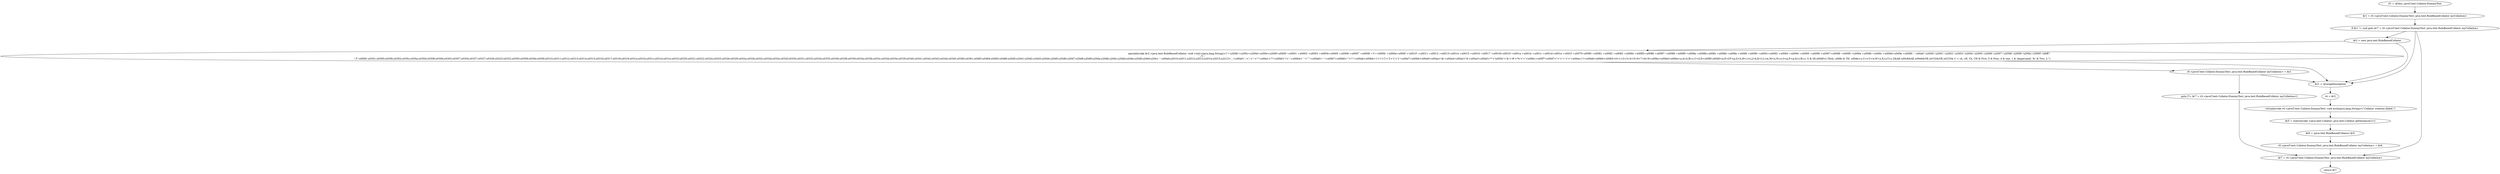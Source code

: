 digraph "unitGraph" {
    "r0 := @this: javaT.text.Collator.DummyTest"
    "$r1 = r0.<javaT.text.Collator.DummyTest: java.text.RuleBasedCollator myCollation>"
    "if $r1 != null goto $r7 = r0.<javaT.text.Collator.DummyTest: java.text.RuleBasedCollator myCollation>"
    "$r2 = new java.text.RuleBasedCollator"
    "specialinvoke $r2.<java.text.RuleBasedCollator: void <init>(java.lang.String)>(\"=\'\u200b\'=\u200c=\u200d=\u200e=\u200f=\u0000 =\u0001 =\u0002 =\u0003 =\u0004=\u0005 =\u0006 =\u0007 =\u0008 =\'\t\'=\'\u000b\' =\u000e=\u000f =\'\u0010\' =\u0011 =\u0012 =\u0013=\u0014 =\u0015 =\u0016 =\u0017 =\u0018=\u0019 =\u001a =\u001b =\u001c =\u001d=\u001e =\u001f =\u007f=\u0080 =\u0081 =\u0082 =\u0083 =\u0084 =\u0085=\u0086 =\u0087 =\u0088 =\u0089 =\u008a =\u008b=\u008c =\u008d =\u008e =\u008f =\u0090 =\u0091=\u0092 =\u0093 =\u0094 =\u0095 =\u0096 =\u0097=\u0098 =\u0099 =\u009a =\u009b =\u009c =\u009d=\u009e =\u009f;\' \';\'\u00a0\';\'\u2000\';\'\u2001\';\'\u2002\';\'\u2003\';\'\u2004\';\'\u2005\';\'\u2006\';\'\u2007\';\'\u2008\';\'\u2009\';\'\u200a\';\'\u3000\';\'\ufeff\';\'\r\' ;\'\t\' ;\'\n\';\'\f\';\'\u000b\';\u0301;\u0300;\u0306;\u0302;\u030c;\u030a;\u030d;\u0308;\u030b;\u0303;\u0307;\u0304;\u0337;\u0327;\u0328;\u0323;\u0332;\u0305;\u0309;\u030e;\u030f;\u0310;\u0311;\u0312;\u0313;\u0314;\u0315;\u0316;\u0317;\u0318;\u0319;\u031a;\u031b;\u031c;\u031d;\u031e;\u031f;\u0320;\u0321;\u0322;\u0324;\u0325;\u0326;\u0329;\u032a;\u032b;\u032c;\u032d;\u032e;\u032f;\u0330;\u0331;\u0333;\u0334;\u0335;\u0336;\u0338;\u0339;\u033a;\u033b;\u033c;\u033d;\u033e;\u033f;\u0340;\u0341;\u0342;\u0343;\u0344;\u0345;\u0360;\u0361;\u0483;\u0484;\u0485;\u0486;\u20d0;\u20d1;\u20d2;\u20d3;\u20d4;\u20d5;\u20d6;\u20d7;\u20d8;\u20d9;\u20da;\u20db;\u20dc;\u20dd;\u20de;\u20df;\u20e0;\u20e1,\'-\';\u00ad;\u2010;\u2011;\u2012;\u2013;\u2014;\u2015;\u2212<\'_\'<\u00af<\',\'<\';\'<\':\'<\'!\'<\u00a1<\'?\'<\u00bf<\'/\'<\'.\'<\u00b4<\'`\'<\'^\'<\u00a8<\'~\'<\u00b7<\u00b8<\'\'\'<\'\\\"\'<\u00ab<\u00bb<\'(\'<\')\'<\'[\'<\']\'<\'{\'<\'}\'<\u00a7<\u00b6<\u00a9<\u00ae<\'@\'<\u00a4<\u00a2<\'$\'<\u00a3<\u00a5<\'*\'<\'\\u005c\'<\'&\'<\'#\'<\'%\'<\'+\'<\u00b1<\u00f7<\u00d7<\'<\'<\'=\'<\'>\'<\u00ac<\'|\'<\u00a6<\u00b0<\u00b5<0<1<2<3<4<5<6<7<8<9<\u00bc<\u00bd<\u00be<a,A<b,B<c,C<d,D<\u00f0,\u00d0<e,E<f,F<g,G<h,H<i,I<j,J<k,K<l,L<m,M<n,N<o,O<p,P<q,Q<r,R<s, S & SS,\u00df<t,T&th, \u00fe & TH, \u00de<u,U<v,V<w,W<x,X<y,Y<z,Z&AE,\u00c6&AE,\u00e6&OE,\u0152&OE,\u0153& C < ch, cH, Ch, CH & Five, 5 & Four, 4 & one, 1 & Ampersand; \'&\' & Two, 2 \")"
    "r0.<javaT.text.Collator.DummyTest: java.text.RuleBasedCollator myCollation> = $r2"
    "goto [?= $r7 = r0.<javaT.text.Collator.DummyTest: java.text.RuleBasedCollator myCollation>]"
    "$r3 := @caughtexception"
    "r4 = $r3"
    "virtualinvoke r0.<javaT.text.Collator.DummyTest: void errln(java.lang.String)>(\"Collator creation failed.\")"
    "$r5 = staticinvoke <java.text.Collator: java.text.Collator getInstance()>()"
    "$r6 = (java.text.RuleBasedCollator) $r5"
    "r0.<javaT.text.Collator.DummyTest: java.text.RuleBasedCollator myCollation> = $r6"
    "$r7 = r0.<javaT.text.Collator.DummyTest: java.text.RuleBasedCollator myCollation>"
    "return $r7"
    "r0 := @this: javaT.text.Collator.DummyTest"->"$r1 = r0.<javaT.text.Collator.DummyTest: java.text.RuleBasedCollator myCollation>";
    "$r1 = r0.<javaT.text.Collator.DummyTest: java.text.RuleBasedCollator myCollation>"->"if $r1 != null goto $r7 = r0.<javaT.text.Collator.DummyTest: java.text.RuleBasedCollator myCollation>";
    "if $r1 != null goto $r7 = r0.<javaT.text.Collator.DummyTest: java.text.RuleBasedCollator myCollation>"->"$r2 = new java.text.RuleBasedCollator";
    "if $r1 != null goto $r7 = r0.<javaT.text.Collator.DummyTest: java.text.RuleBasedCollator myCollation>"->"$r7 = r0.<javaT.text.Collator.DummyTest: java.text.RuleBasedCollator myCollation>";
    "if $r1 != null goto $r7 = r0.<javaT.text.Collator.DummyTest: java.text.RuleBasedCollator myCollation>"->"$r3 := @caughtexception";
    "$r2 = new java.text.RuleBasedCollator"->"specialinvoke $r2.<java.text.RuleBasedCollator: void <init>(java.lang.String)>(\"=\'\u200b\'=\u200c=\u200d=\u200e=\u200f=\u0000 =\u0001 =\u0002 =\u0003 =\u0004=\u0005 =\u0006 =\u0007 =\u0008 =\'\t\'=\'\u000b\' =\u000e=\u000f =\'\u0010\' =\u0011 =\u0012 =\u0013=\u0014 =\u0015 =\u0016 =\u0017 =\u0018=\u0019 =\u001a =\u001b =\u001c =\u001d=\u001e =\u001f =\u007f=\u0080 =\u0081 =\u0082 =\u0083 =\u0084 =\u0085=\u0086 =\u0087 =\u0088 =\u0089 =\u008a =\u008b=\u008c =\u008d =\u008e =\u008f =\u0090 =\u0091=\u0092 =\u0093 =\u0094 =\u0095 =\u0096 =\u0097=\u0098 =\u0099 =\u009a =\u009b =\u009c =\u009d=\u009e =\u009f;\' \';\'\u00a0\';\'\u2000\';\'\u2001\';\'\u2002\';\'\u2003\';\'\u2004\';\'\u2005\';\'\u2006\';\'\u2007\';\'\u2008\';\'\u2009\';\'\u200a\';\'\u3000\';\'\ufeff\';\'\r\' ;\'\t\' ;\'\n\';\'\f\';\'\u000b\';\u0301;\u0300;\u0306;\u0302;\u030c;\u030a;\u030d;\u0308;\u030b;\u0303;\u0307;\u0304;\u0337;\u0327;\u0328;\u0323;\u0332;\u0305;\u0309;\u030e;\u030f;\u0310;\u0311;\u0312;\u0313;\u0314;\u0315;\u0316;\u0317;\u0318;\u0319;\u031a;\u031b;\u031c;\u031d;\u031e;\u031f;\u0320;\u0321;\u0322;\u0324;\u0325;\u0326;\u0329;\u032a;\u032b;\u032c;\u032d;\u032e;\u032f;\u0330;\u0331;\u0333;\u0334;\u0335;\u0336;\u0338;\u0339;\u033a;\u033b;\u033c;\u033d;\u033e;\u033f;\u0340;\u0341;\u0342;\u0343;\u0344;\u0345;\u0360;\u0361;\u0483;\u0484;\u0485;\u0486;\u20d0;\u20d1;\u20d2;\u20d3;\u20d4;\u20d5;\u20d6;\u20d7;\u20d8;\u20d9;\u20da;\u20db;\u20dc;\u20dd;\u20de;\u20df;\u20e0;\u20e1,\'-\';\u00ad;\u2010;\u2011;\u2012;\u2013;\u2014;\u2015;\u2212<\'_\'<\u00af<\',\'<\';\'<\':\'<\'!\'<\u00a1<\'?\'<\u00bf<\'/\'<\'.\'<\u00b4<\'`\'<\'^\'<\u00a8<\'~\'<\u00b7<\u00b8<\'\'\'<\'\\\"\'<\u00ab<\u00bb<\'(\'<\')\'<\'[\'<\']\'<\'{\'<\'}\'<\u00a7<\u00b6<\u00a9<\u00ae<\'@\'<\u00a4<\u00a2<\'$\'<\u00a3<\u00a5<\'*\'<\'\\u005c\'<\'&\'<\'#\'<\'%\'<\'+\'<\u00b1<\u00f7<\u00d7<\'<\'<\'=\'<\'>\'<\u00ac<\'|\'<\u00a6<\u00b0<\u00b5<0<1<2<3<4<5<6<7<8<9<\u00bc<\u00bd<\u00be<a,A<b,B<c,C<d,D<\u00f0,\u00d0<e,E<f,F<g,G<h,H<i,I<j,J<k,K<l,L<m,M<n,N<o,O<p,P<q,Q<r,R<s, S & SS,\u00df<t,T&th, \u00fe & TH, \u00de<u,U<v,V<w,W<x,X<y,Y<z,Z&AE,\u00c6&AE,\u00e6&OE,\u0152&OE,\u0153& C < ch, cH, Ch, CH & Five, 5 & Four, 4 & one, 1 & Ampersand; \'&\' & Two, 2 \")";
    "$r2 = new java.text.RuleBasedCollator"->"$r3 := @caughtexception";
    "specialinvoke $r2.<java.text.RuleBasedCollator: void <init>(java.lang.String)>(\"=\'\u200b\'=\u200c=\u200d=\u200e=\u200f=\u0000 =\u0001 =\u0002 =\u0003 =\u0004=\u0005 =\u0006 =\u0007 =\u0008 =\'\t\'=\'\u000b\' =\u000e=\u000f =\'\u0010\' =\u0011 =\u0012 =\u0013=\u0014 =\u0015 =\u0016 =\u0017 =\u0018=\u0019 =\u001a =\u001b =\u001c =\u001d=\u001e =\u001f =\u007f=\u0080 =\u0081 =\u0082 =\u0083 =\u0084 =\u0085=\u0086 =\u0087 =\u0088 =\u0089 =\u008a =\u008b=\u008c =\u008d =\u008e =\u008f =\u0090 =\u0091=\u0092 =\u0093 =\u0094 =\u0095 =\u0096 =\u0097=\u0098 =\u0099 =\u009a =\u009b =\u009c =\u009d=\u009e =\u009f;\' \';\'\u00a0\';\'\u2000\';\'\u2001\';\'\u2002\';\'\u2003\';\'\u2004\';\'\u2005\';\'\u2006\';\'\u2007\';\'\u2008\';\'\u2009\';\'\u200a\';\'\u3000\';\'\ufeff\';\'\r\' ;\'\t\' ;\'\n\';\'\f\';\'\u000b\';\u0301;\u0300;\u0306;\u0302;\u030c;\u030a;\u030d;\u0308;\u030b;\u0303;\u0307;\u0304;\u0337;\u0327;\u0328;\u0323;\u0332;\u0305;\u0309;\u030e;\u030f;\u0310;\u0311;\u0312;\u0313;\u0314;\u0315;\u0316;\u0317;\u0318;\u0319;\u031a;\u031b;\u031c;\u031d;\u031e;\u031f;\u0320;\u0321;\u0322;\u0324;\u0325;\u0326;\u0329;\u032a;\u032b;\u032c;\u032d;\u032e;\u032f;\u0330;\u0331;\u0333;\u0334;\u0335;\u0336;\u0338;\u0339;\u033a;\u033b;\u033c;\u033d;\u033e;\u033f;\u0340;\u0341;\u0342;\u0343;\u0344;\u0345;\u0360;\u0361;\u0483;\u0484;\u0485;\u0486;\u20d0;\u20d1;\u20d2;\u20d3;\u20d4;\u20d5;\u20d6;\u20d7;\u20d8;\u20d9;\u20da;\u20db;\u20dc;\u20dd;\u20de;\u20df;\u20e0;\u20e1,\'-\';\u00ad;\u2010;\u2011;\u2012;\u2013;\u2014;\u2015;\u2212<\'_\'<\u00af<\',\'<\';\'<\':\'<\'!\'<\u00a1<\'?\'<\u00bf<\'/\'<\'.\'<\u00b4<\'`\'<\'^\'<\u00a8<\'~\'<\u00b7<\u00b8<\'\'\'<\'\\\"\'<\u00ab<\u00bb<\'(\'<\')\'<\'[\'<\']\'<\'{\'<\'}\'<\u00a7<\u00b6<\u00a9<\u00ae<\'@\'<\u00a4<\u00a2<\'$\'<\u00a3<\u00a5<\'*\'<\'\\u005c\'<\'&\'<\'#\'<\'%\'<\'+\'<\u00b1<\u00f7<\u00d7<\'<\'<\'=\'<\'>\'<\u00ac<\'|\'<\u00a6<\u00b0<\u00b5<0<1<2<3<4<5<6<7<8<9<\u00bc<\u00bd<\u00be<a,A<b,B<c,C<d,D<\u00f0,\u00d0<e,E<f,F<g,G<h,H<i,I<j,J<k,K<l,L<m,M<n,N<o,O<p,P<q,Q<r,R<s, S & SS,\u00df<t,T&th, \u00fe & TH, \u00de<u,U<v,V<w,W<x,X<y,Y<z,Z&AE,\u00c6&AE,\u00e6&OE,\u0152&OE,\u0153& C < ch, cH, Ch, CH & Five, 5 & Four, 4 & one, 1 & Ampersand; \'&\' & Two, 2 \")"->"r0.<javaT.text.Collator.DummyTest: java.text.RuleBasedCollator myCollation> = $r2";
    "specialinvoke $r2.<java.text.RuleBasedCollator: void <init>(java.lang.String)>(\"=\'\u200b\'=\u200c=\u200d=\u200e=\u200f=\u0000 =\u0001 =\u0002 =\u0003 =\u0004=\u0005 =\u0006 =\u0007 =\u0008 =\'\t\'=\'\u000b\' =\u000e=\u000f =\'\u0010\' =\u0011 =\u0012 =\u0013=\u0014 =\u0015 =\u0016 =\u0017 =\u0018=\u0019 =\u001a =\u001b =\u001c =\u001d=\u001e =\u001f =\u007f=\u0080 =\u0081 =\u0082 =\u0083 =\u0084 =\u0085=\u0086 =\u0087 =\u0088 =\u0089 =\u008a =\u008b=\u008c =\u008d =\u008e =\u008f =\u0090 =\u0091=\u0092 =\u0093 =\u0094 =\u0095 =\u0096 =\u0097=\u0098 =\u0099 =\u009a =\u009b =\u009c =\u009d=\u009e =\u009f;\' \';\'\u00a0\';\'\u2000\';\'\u2001\';\'\u2002\';\'\u2003\';\'\u2004\';\'\u2005\';\'\u2006\';\'\u2007\';\'\u2008\';\'\u2009\';\'\u200a\';\'\u3000\';\'\ufeff\';\'\r\' ;\'\t\' ;\'\n\';\'\f\';\'\u000b\';\u0301;\u0300;\u0306;\u0302;\u030c;\u030a;\u030d;\u0308;\u030b;\u0303;\u0307;\u0304;\u0337;\u0327;\u0328;\u0323;\u0332;\u0305;\u0309;\u030e;\u030f;\u0310;\u0311;\u0312;\u0313;\u0314;\u0315;\u0316;\u0317;\u0318;\u0319;\u031a;\u031b;\u031c;\u031d;\u031e;\u031f;\u0320;\u0321;\u0322;\u0324;\u0325;\u0326;\u0329;\u032a;\u032b;\u032c;\u032d;\u032e;\u032f;\u0330;\u0331;\u0333;\u0334;\u0335;\u0336;\u0338;\u0339;\u033a;\u033b;\u033c;\u033d;\u033e;\u033f;\u0340;\u0341;\u0342;\u0343;\u0344;\u0345;\u0360;\u0361;\u0483;\u0484;\u0485;\u0486;\u20d0;\u20d1;\u20d2;\u20d3;\u20d4;\u20d5;\u20d6;\u20d7;\u20d8;\u20d9;\u20da;\u20db;\u20dc;\u20dd;\u20de;\u20df;\u20e0;\u20e1,\'-\';\u00ad;\u2010;\u2011;\u2012;\u2013;\u2014;\u2015;\u2212<\'_\'<\u00af<\',\'<\';\'<\':\'<\'!\'<\u00a1<\'?\'<\u00bf<\'/\'<\'.\'<\u00b4<\'`\'<\'^\'<\u00a8<\'~\'<\u00b7<\u00b8<\'\'\'<\'\\\"\'<\u00ab<\u00bb<\'(\'<\')\'<\'[\'<\']\'<\'{\'<\'}\'<\u00a7<\u00b6<\u00a9<\u00ae<\'@\'<\u00a4<\u00a2<\'$\'<\u00a3<\u00a5<\'*\'<\'\\u005c\'<\'&\'<\'#\'<\'%\'<\'+\'<\u00b1<\u00f7<\u00d7<\'<\'<\'=\'<\'>\'<\u00ac<\'|\'<\u00a6<\u00b0<\u00b5<0<1<2<3<4<5<6<7<8<9<\u00bc<\u00bd<\u00be<a,A<b,B<c,C<d,D<\u00f0,\u00d0<e,E<f,F<g,G<h,H<i,I<j,J<k,K<l,L<m,M<n,N<o,O<p,P<q,Q<r,R<s, S & SS,\u00df<t,T&th, \u00fe & TH, \u00de<u,U<v,V<w,W<x,X<y,Y<z,Z&AE,\u00c6&AE,\u00e6&OE,\u0152&OE,\u0153& C < ch, cH, Ch, CH & Five, 5 & Four, 4 & one, 1 & Ampersand; \'&\' & Two, 2 \")"->"$r3 := @caughtexception";
    "r0.<javaT.text.Collator.DummyTest: java.text.RuleBasedCollator myCollation> = $r2"->"goto [?= $r7 = r0.<javaT.text.Collator.DummyTest: java.text.RuleBasedCollator myCollation>]";
    "r0.<javaT.text.Collator.DummyTest: java.text.RuleBasedCollator myCollation> = $r2"->"$r3 := @caughtexception";
    "goto [?= $r7 = r0.<javaT.text.Collator.DummyTest: java.text.RuleBasedCollator myCollation>]"->"$r7 = r0.<javaT.text.Collator.DummyTest: java.text.RuleBasedCollator myCollation>";
    "$r3 := @caughtexception"->"r4 = $r3";
    "r4 = $r3"->"virtualinvoke r0.<javaT.text.Collator.DummyTest: void errln(java.lang.String)>(\"Collator creation failed.\")";
    "virtualinvoke r0.<javaT.text.Collator.DummyTest: void errln(java.lang.String)>(\"Collator creation failed.\")"->"$r5 = staticinvoke <java.text.Collator: java.text.Collator getInstance()>()";
    "$r5 = staticinvoke <java.text.Collator: java.text.Collator getInstance()>()"->"$r6 = (java.text.RuleBasedCollator) $r5";
    "$r6 = (java.text.RuleBasedCollator) $r5"->"r0.<javaT.text.Collator.DummyTest: java.text.RuleBasedCollator myCollation> = $r6";
    "r0.<javaT.text.Collator.DummyTest: java.text.RuleBasedCollator myCollation> = $r6"->"$r7 = r0.<javaT.text.Collator.DummyTest: java.text.RuleBasedCollator myCollation>";
    "$r7 = r0.<javaT.text.Collator.DummyTest: java.text.RuleBasedCollator myCollation>"->"return $r7";
}
